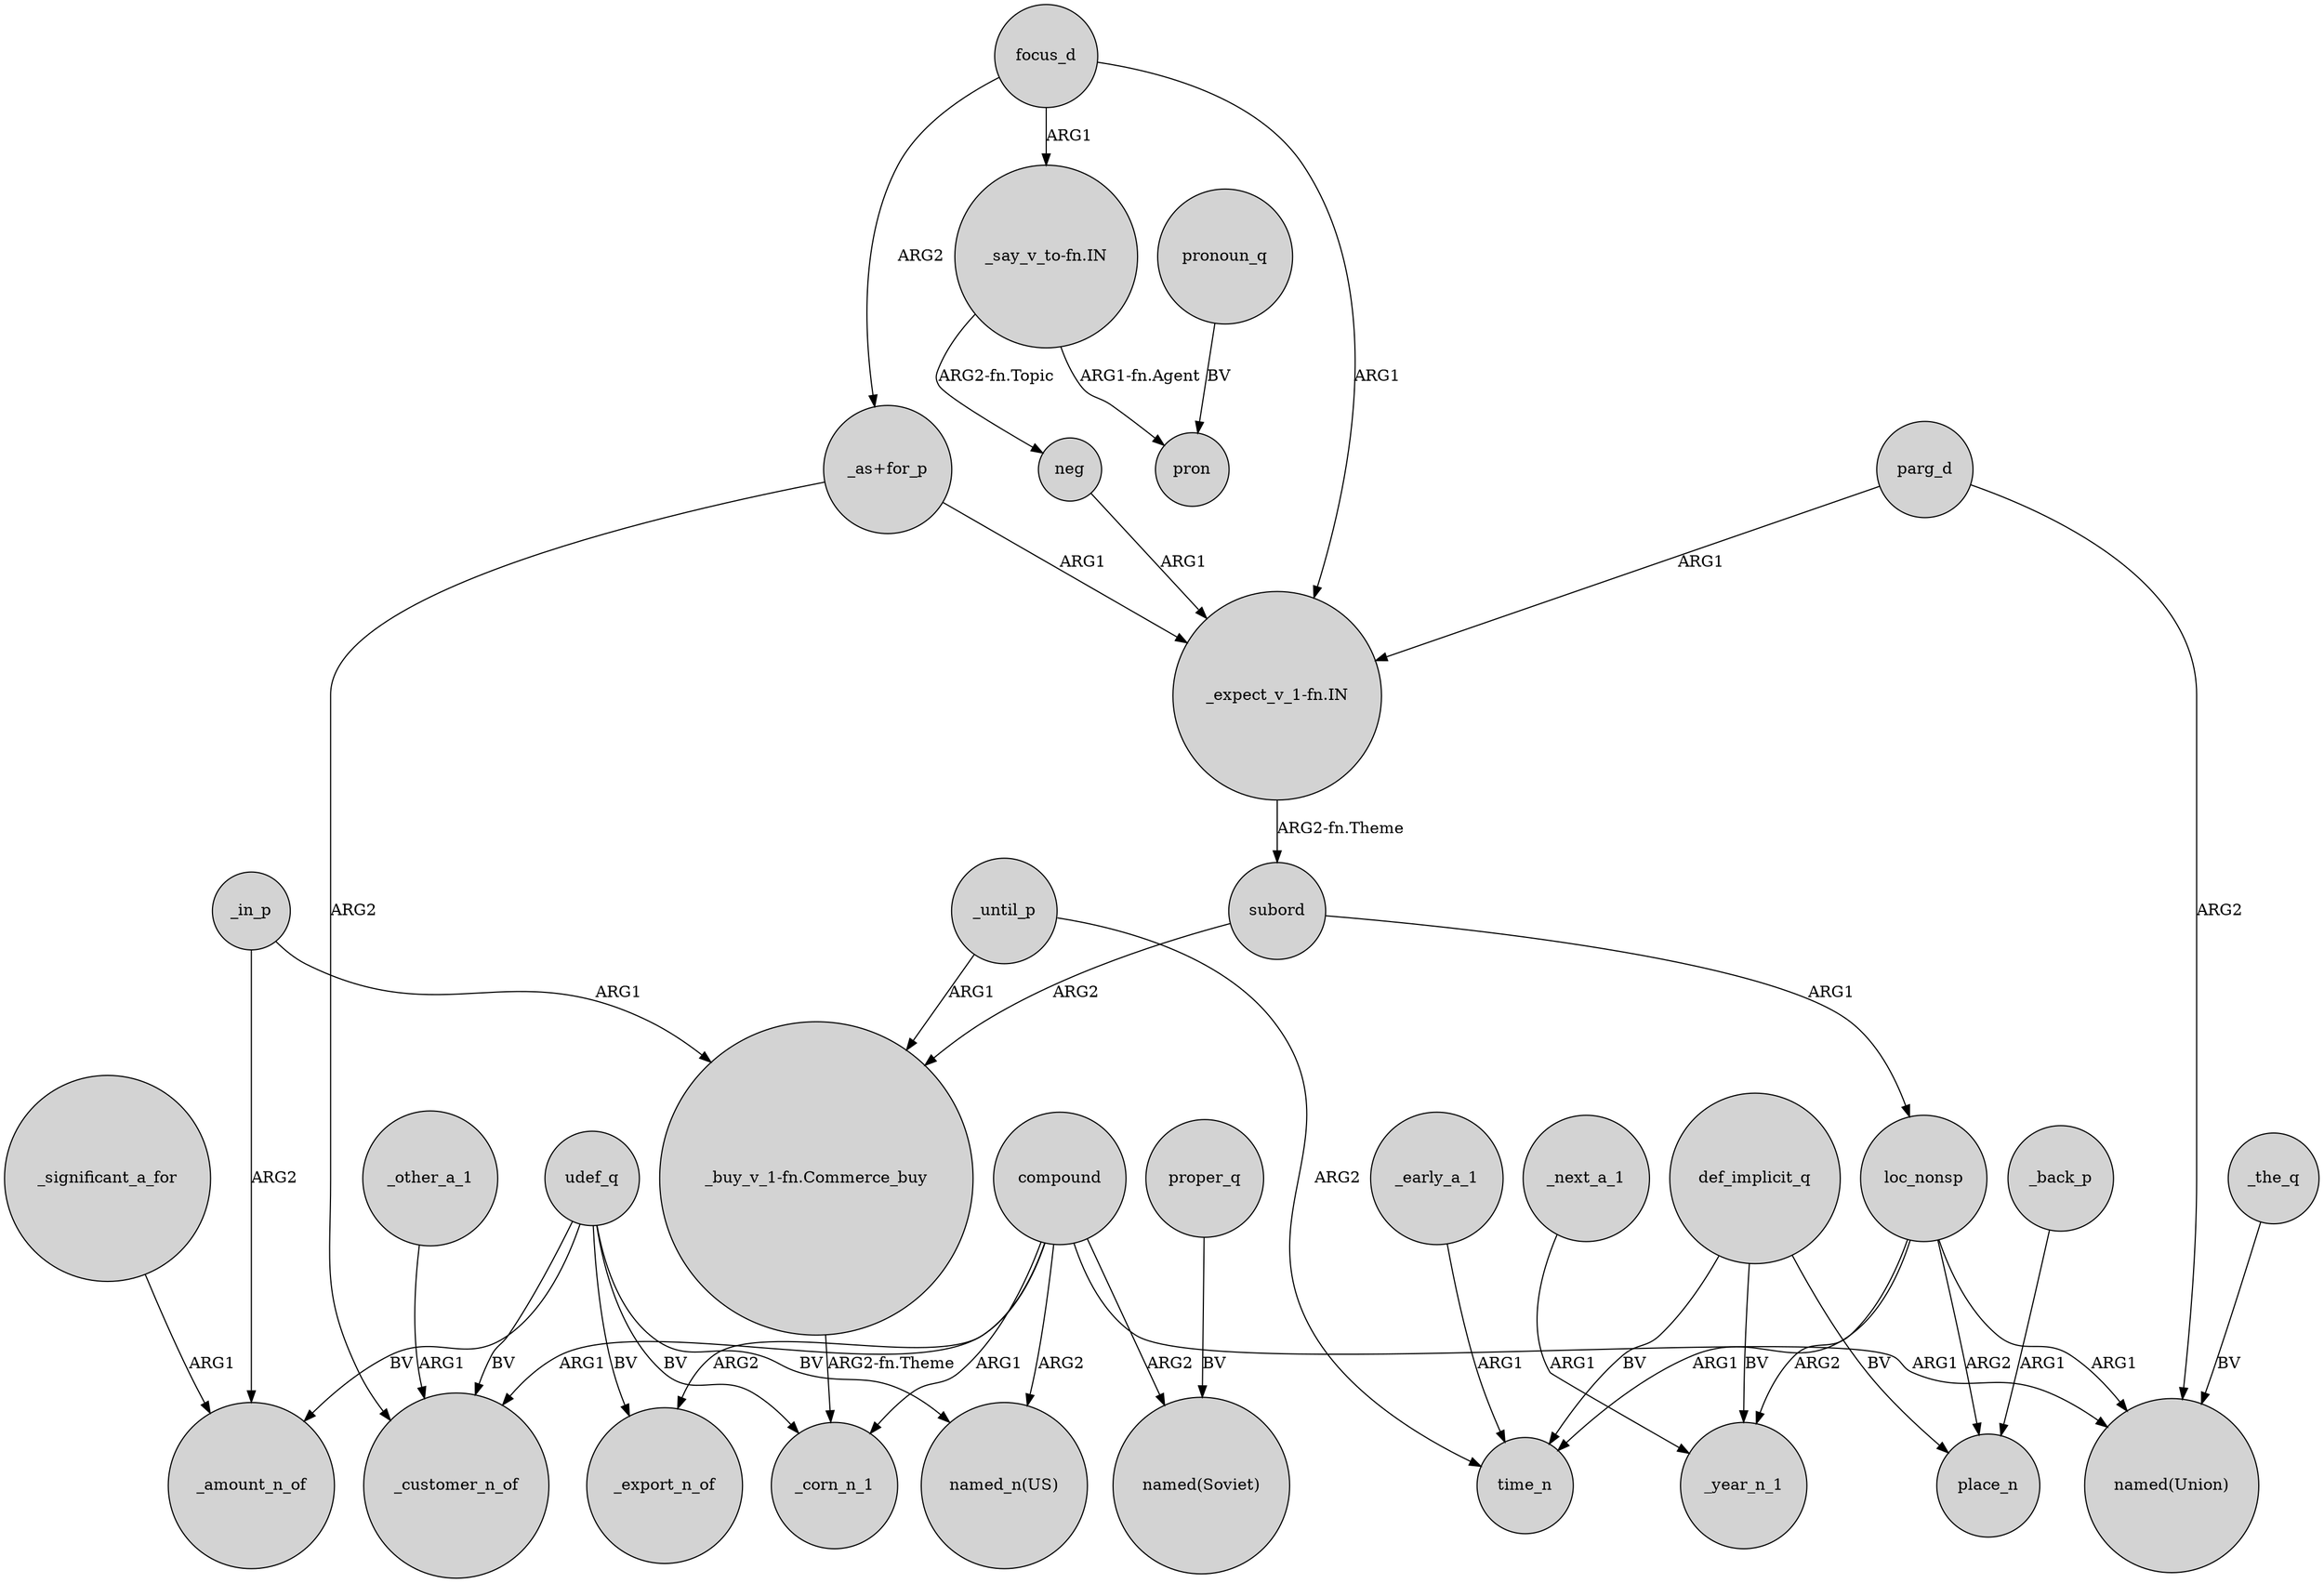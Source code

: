 digraph {
	node [shape=circle style=filled]
	compound -> _corn_n_1 [label=ARG1]
	udef_q -> "named_n(US)" [label=BV]
	"_buy_v_1-fn.Commerce_buy" -> _corn_n_1 [label="ARG2-fn.Theme"]
	subord -> "_buy_v_1-fn.Commerce_buy" [label=ARG2]
	udef_q -> _amount_n_of [label=BV]
	def_implicit_q -> time_n [label=BV]
	def_implicit_q -> _year_n_1 [label=BV]
	_in_p -> "_buy_v_1-fn.Commerce_buy" [label=ARG1]
	_in_p -> _amount_n_of [label=ARG2]
	"_as+for_p" -> _customer_n_of [label=ARG2]
	"_expect_v_1-fn.IN" -> subord [label="ARG2-fn.Theme"]
	def_implicit_q -> place_n [label=BV]
	compound -> _customer_n_of [label=ARG1]
	_until_p -> time_n [label=ARG2]
	loc_nonsp -> time_n [label=ARG1]
	proper_q -> "named(Soviet)" [label=BV]
	parg_d -> "named(Union)" [label=ARG2]
	loc_nonsp -> "named(Union)" [label=ARG1]
	focus_d -> "_say_v_to-fn.IN" [label=ARG1]
	compound -> "named_n(US)" [label=ARG2]
	_the_q -> "named(Union)" [label=BV]
	subord -> loc_nonsp [label=ARG1]
	focus_d -> "_expect_v_1-fn.IN" [label=ARG1]
	pronoun_q -> pron [label=BV]
	_significant_a_for -> _amount_n_of [label=ARG1]
	focus_d -> "_as+for_p" [label=ARG2]
	compound -> "named(Union)" [label=ARG1]
	_next_a_1 -> _year_n_1 [label=ARG1]
	_until_p -> "_buy_v_1-fn.Commerce_buy" [label=ARG1]
	udef_q -> _customer_n_of [label=BV]
	parg_d -> "_expect_v_1-fn.IN" [label=ARG1]
	loc_nonsp -> _year_n_1 [label=ARG2]
	compound -> "named(Soviet)" [label=ARG2]
	_other_a_1 -> _customer_n_of [label=ARG1]
	udef_q -> _corn_n_1 [label=BV]
	udef_q -> _export_n_of [label=BV]
	"_say_v_to-fn.IN" -> pron [label="ARG1-fn.Agent"]
	_early_a_1 -> time_n [label=ARG1]
	loc_nonsp -> place_n [label=ARG2]
	"_say_v_to-fn.IN" -> neg [label="ARG2-fn.Topic"]
	_back_p -> place_n [label=ARG1]
	"_as+for_p" -> "_expect_v_1-fn.IN" [label=ARG1]
	neg -> "_expect_v_1-fn.IN" [label=ARG1]
	compound -> _export_n_of [label=ARG2]
}
